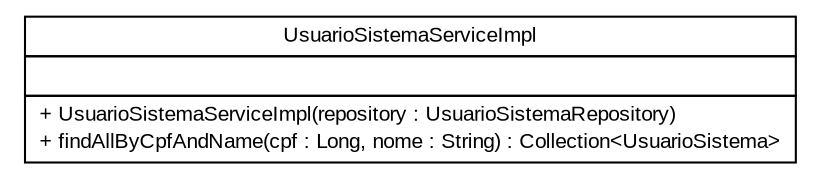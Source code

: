 #!/usr/local/bin/dot
#
# Class diagram 
# Generated by UMLGraph version R5_6 (http://www.umlgraph.org/)
#

digraph G {
	edge [fontname="arial",fontsize=10,labelfontname="arial",labelfontsize=10];
	node [fontname="arial",fontsize=10,shape=plaintext];
	nodesep=0.25;
	ranksep=0.5;
	// br.gov.to.sefaz.seg.business.service.impl.UsuarioSistemaServiceImpl
	c8624 [label=<<table title="br.gov.to.sefaz.seg.business.service.impl.UsuarioSistemaServiceImpl" border="0" cellborder="1" cellspacing="0" cellpadding="2" port="p" href="./UsuarioSistemaServiceImpl.html">
		<tr><td><table border="0" cellspacing="0" cellpadding="1">
<tr><td align="center" balign="center"> UsuarioSistemaServiceImpl </td></tr>
		</table></td></tr>
		<tr><td><table border="0" cellspacing="0" cellpadding="1">
<tr><td align="left" balign="left">  </td></tr>
		</table></td></tr>
		<tr><td><table border="0" cellspacing="0" cellpadding="1">
<tr><td align="left" balign="left"> + UsuarioSistemaServiceImpl(repository : UsuarioSistemaRepository) </td></tr>
<tr><td align="left" balign="left"> + findAllByCpfAndName(cpf : Long, nome : String) : Collection&lt;UsuarioSistema&gt; </td></tr>
		</table></td></tr>
		</table>>, URL="./UsuarioSistemaServiceImpl.html", fontname="arial", fontcolor="black", fontsize=10.0];
}

